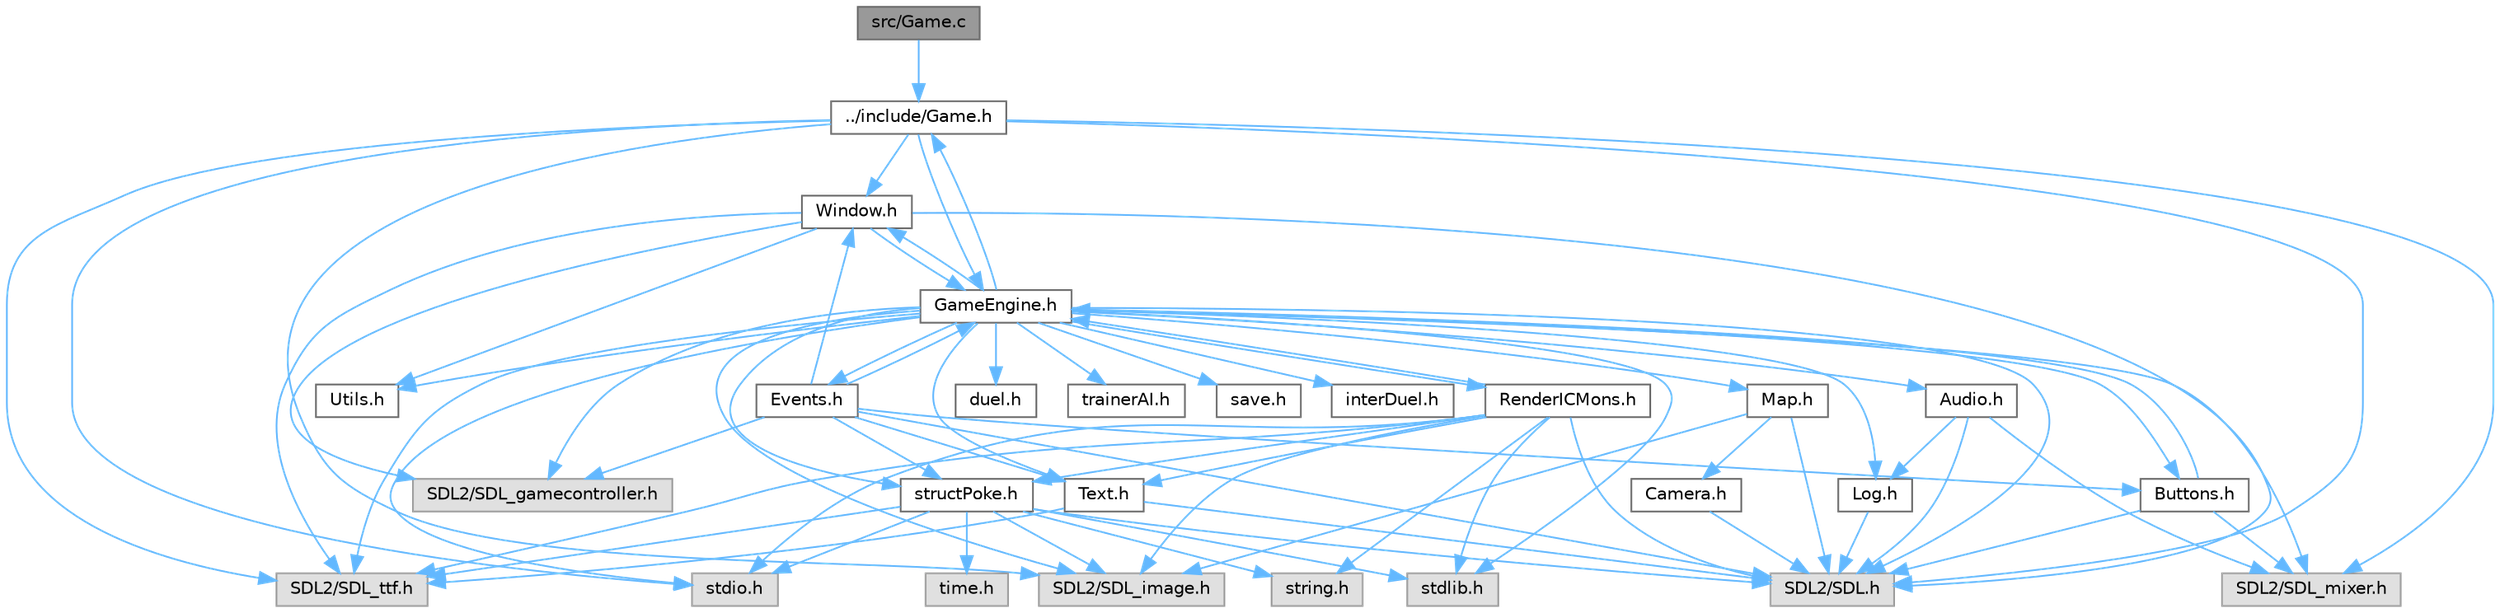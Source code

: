 digraph "src/Game.c"
{
 // LATEX_PDF_SIZE
  bgcolor="transparent";
  edge [fontname=Helvetica,fontsize=10,labelfontname=Helvetica,labelfontsize=10];
  node [fontname=Helvetica,fontsize=10,shape=box,height=0.2,width=0.4];
  Node1 [id="Node000001",label="src/Game.c",height=0.2,width=0.4,color="gray40", fillcolor="grey60", style="filled", fontcolor="black",tooltip=" "];
  Node1 -> Node2 [id="edge72_Node000001_Node000002",color="steelblue1",style="solid",tooltip=" "];
  Node2 [id="Node000002",label="../include/Game.h",height=0.2,width=0.4,color="grey40", fillcolor="white", style="filled",URL="$d3/d5f/Game_8h.html",tooltip=" "];
  Node2 -> Node3 [id="edge73_Node000002_Node000003",color="steelblue1",style="solid",tooltip=" "];
  Node3 [id="Node000003",label="SDL2/SDL.h",height=0.2,width=0.4,color="grey60", fillcolor="#E0E0E0", style="filled",tooltip=" "];
  Node2 -> Node4 [id="edge74_Node000002_Node000004",color="steelblue1",style="solid",tooltip=" "];
  Node4 [id="Node000004",label="SDL2/SDL_mixer.h",height=0.2,width=0.4,color="grey60", fillcolor="#E0E0E0", style="filled",tooltip=" "];
  Node2 -> Node5 [id="edge75_Node000002_Node000005",color="steelblue1",style="solid",tooltip=" "];
  Node5 [id="Node000005",label="SDL2/SDL_image.h",height=0.2,width=0.4,color="grey60", fillcolor="#E0E0E0", style="filled",tooltip=" "];
  Node2 -> Node6 [id="edge76_Node000002_Node000006",color="steelblue1",style="solid",tooltip=" "];
  Node6 [id="Node000006",label="SDL2/SDL_ttf.h",height=0.2,width=0.4,color="grey60", fillcolor="#E0E0E0", style="filled",tooltip=" "];
  Node2 -> Node7 [id="edge77_Node000002_Node000007",color="steelblue1",style="solid",tooltip=" "];
  Node7 [id="Node000007",label="stdio.h",height=0.2,width=0.4,color="grey60", fillcolor="#E0E0E0", style="filled",tooltip=" "];
  Node2 -> Node8 [id="edge78_Node000002_Node000008",color="steelblue1",style="solid",tooltip=" "];
  Node8 [id="Node000008",label="Window.h",height=0.2,width=0.4,color="grey40", fillcolor="white", style="filled",URL="$d3/ded/Window_8h.html",tooltip=" "];
  Node8 -> Node3 [id="edge79_Node000008_Node000003",color="steelblue1",style="solid",tooltip=" "];
  Node8 -> Node6 [id="edge80_Node000008_Node000006",color="steelblue1",style="solid",tooltip=" "];
  Node8 -> Node9 [id="edge81_Node000008_Node000009",color="steelblue1",style="solid",tooltip=" "];
  Node9 [id="Node000009",label="SDL2/SDL_gamecontroller.h",height=0.2,width=0.4,color="grey60", fillcolor="#E0E0E0", style="filled",tooltip=" "];
  Node8 -> Node10 [id="edge82_Node000008_Node000010",color="steelblue1",style="solid",tooltip=" "];
  Node10 [id="Node000010",label="GameEngine.h",height=0.2,width=0.4,color="grey40", fillcolor="white", style="filled",URL="$d7/d1f/GameEngine_8h.html",tooltip=" "];
  Node10 -> Node3 [id="edge83_Node000010_Node000003",color="steelblue1",style="solid",tooltip=" "];
  Node10 -> Node4 [id="edge84_Node000010_Node000004",color="steelblue1",style="solid",tooltip=" "];
  Node10 -> Node5 [id="edge85_Node000010_Node000005",color="steelblue1",style="solid",tooltip=" "];
  Node10 -> Node6 [id="edge86_Node000010_Node000006",color="steelblue1",style="solid",tooltip=" "];
  Node10 -> Node9 [id="edge87_Node000010_Node000009",color="steelblue1",style="solid",tooltip=" "];
  Node10 -> Node7 [id="edge88_Node000010_Node000007",color="steelblue1",style="solid",tooltip=" "];
  Node10 -> Node11 [id="edge89_Node000010_Node000011",color="steelblue1",style="solid",tooltip=" "];
  Node11 [id="Node000011",label="stdlib.h",height=0.2,width=0.4,color="grey60", fillcolor="#E0E0E0", style="filled",tooltip=" "];
  Node10 -> Node12 [id="edge90_Node000010_Node000012",color="steelblue1",style="solid",tooltip=" "];
  Node12 [id="Node000012",label="Log.h",height=0.2,width=0.4,color="grey40", fillcolor="white", style="filled",URL="$d1/d45/Log_8h.html",tooltip=" "];
  Node12 -> Node3 [id="edge91_Node000012_Node000003",color="steelblue1",style="solid",tooltip=" "];
  Node10 -> Node13 [id="edge92_Node000010_Node000013",color="steelblue1",style="solid",tooltip=" "];
  Node13 [id="Node000013",label="Audio.h",height=0.2,width=0.4,color="grey40", fillcolor="white", style="filled",URL="$d8/daa/Audio_8h.html",tooltip=" "];
  Node13 -> Node12 [id="edge93_Node000013_Node000012",color="steelblue1",style="solid",tooltip=" "];
  Node13 -> Node4 [id="edge94_Node000013_Node000004",color="steelblue1",style="solid",tooltip=" "];
  Node13 -> Node3 [id="edge95_Node000013_Node000003",color="steelblue1",style="solid",tooltip=" "];
  Node10 -> Node14 [id="edge96_Node000010_Node000014",color="steelblue1",style="solid",tooltip=" "];
  Node14 [id="Node000014",label="Buttons.h",height=0.2,width=0.4,color="grey40", fillcolor="white", style="filled",URL="$d3/d70/Buttons_8h.html",tooltip=" "];
  Node14 -> Node3 [id="edge97_Node000014_Node000003",color="steelblue1",style="solid",tooltip=" "];
  Node14 -> Node4 [id="edge98_Node000014_Node000004",color="steelblue1",style="solid",tooltip=" "];
  Node14 -> Node10 [id="edge99_Node000014_Node000010",color="steelblue1",style="solid",tooltip=" "];
  Node10 -> Node15 [id="edge100_Node000010_Node000015",color="steelblue1",style="solid",tooltip=" "];
  Node15 [id="Node000015",label="structPoke.h",height=0.2,width=0.4,color="grey40", fillcolor="white", style="filled",URL="$da/d71/structPoke_8h.html",tooltip=" "];
  Node15 -> Node7 [id="edge101_Node000015_Node000007",color="steelblue1",style="solid",tooltip=" "];
  Node15 -> Node11 [id="edge102_Node000015_Node000011",color="steelblue1",style="solid",tooltip=" "];
  Node15 -> Node16 [id="edge103_Node000015_Node000016",color="steelblue1",style="solid",tooltip=" "];
  Node16 [id="Node000016",label="time.h",height=0.2,width=0.4,color="grey60", fillcolor="#E0E0E0", style="filled",tooltip=" "];
  Node15 -> Node17 [id="edge104_Node000015_Node000017",color="steelblue1",style="solid",tooltip=" "];
  Node17 [id="Node000017",label="string.h",height=0.2,width=0.4,color="grey60", fillcolor="#E0E0E0", style="filled",tooltip=" "];
  Node15 -> Node3 [id="edge105_Node000015_Node000003",color="steelblue1",style="solid",tooltip=" "];
  Node15 -> Node5 [id="edge106_Node000015_Node000005",color="steelblue1",style="solid",tooltip=" "];
  Node15 -> Node6 [id="edge107_Node000015_Node000006",color="steelblue1",style="solid",tooltip=" "];
  Node10 -> Node18 [id="edge108_Node000010_Node000018",color="steelblue1",style="solid",tooltip=" "];
  Node18 [id="Node000018",label="duel.h",height=0.2,width=0.4,color="grey40", fillcolor="white", style="filled",URL="$d6/d8e/duel_8h.html",tooltip=" "];
  Node10 -> Node19 [id="edge109_Node000010_Node000019",color="steelblue1",style="solid",tooltip=" "];
  Node19 [id="Node000019",label="trainerAI.h",height=0.2,width=0.4,color="grey40", fillcolor="white", style="filled",URL="$df/d27/trainerAI_8h.html",tooltip=" "];
  Node10 -> Node20 [id="edge110_Node000010_Node000020",color="steelblue1",style="solid",tooltip=" "];
  Node20 [id="Node000020",label="save.h",height=0.2,width=0.4,color="grey40", fillcolor="white", style="filled",URL="$d5/d5e/save_8h.html",tooltip=" "];
  Node10 -> Node21 [id="edge111_Node000010_Node000021",color="steelblue1",style="solid",tooltip=" "];
  Node21 [id="Node000021",label="interDuel.h",height=0.2,width=0.4,color="grey40", fillcolor="white", style="filled",URL="$da/d1d/interDuel_8h.html",tooltip=" "];
  Node10 -> Node22 [id="edge112_Node000010_Node000022",color="steelblue1",style="solid",tooltip=" "];
  Node22 [id="Node000022",label="Utils.h",height=0.2,width=0.4,color="grey40", fillcolor="white", style="filled",URL="$d9/ded/Utils_8h.html",tooltip=" "];
  Node10 -> Node23 [id="edge113_Node000010_Node000023",color="steelblue1",style="solid",tooltip=" "];
  Node23 [id="Node000023",label="Text.h",height=0.2,width=0.4,color="grey40", fillcolor="white", style="filled",URL="$d6/d35/Text_8h.html",tooltip=" "];
  Node23 -> Node3 [id="edge114_Node000023_Node000003",color="steelblue1",style="solid",tooltip=" "];
  Node23 -> Node6 [id="edge115_Node000023_Node000006",color="steelblue1",style="solid",tooltip=" "];
  Node10 -> Node8 [id="edge116_Node000010_Node000008",color="steelblue1",style="solid",tooltip=" "];
  Node10 -> Node24 [id="edge117_Node000010_Node000024",color="steelblue1",style="solid",tooltip=" "];
  Node24 [id="Node000024",label="Map.h",height=0.2,width=0.4,color="grey40", fillcolor="white", style="filled",URL="$df/d79/Map_8h.html",tooltip=" "];
  Node24 -> Node3 [id="edge118_Node000024_Node000003",color="steelblue1",style="solid",tooltip=" "];
  Node24 -> Node5 [id="edge119_Node000024_Node000005",color="steelblue1",style="solid",tooltip=" "];
  Node24 -> Node25 [id="edge120_Node000024_Node000025",color="steelblue1",style="solid",tooltip=" "];
  Node25 [id="Node000025",label="Camera.h",height=0.2,width=0.4,color="grey40", fillcolor="white", style="filled",URL="$dd/de4/Camera_8h.html",tooltip=" "];
  Node25 -> Node3 [id="edge121_Node000025_Node000003",color="steelblue1",style="solid",tooltip=" "];
  Node10 -> Node2 [id="edge122_Node000010_Node000002",color="steelblue1",style="solid",tooltip=" "];
  Node10 -> Node26 [id="edge123_Node000010_Node000026",color="steelblue1",style="solid",tooltip=" "];
  Node26 [id="Node000026",label="Events.h",height=0.2,width=0.4,color="grey40", fillcolor="white", style="filled",URL="$d0/dbb/Events_8h.html",tooltip=" "];
  Node26 -> Node10 [id="edge124_Node000026_Node000010",color="steelblue1",style="solid",tooltip=" "];
  Node26 -> Node8 [id="edge125_Node000026_Node000008",color="steelblue1",style="solid",tooltip=" "];
  Node26 -> Node14 [id="edge126_Node000026_Node000014",color="steelblue1",style="solid",tooltip=" "];
  Node26 -> Node23 [id="edge127_Node000026_Node000023",color="steelblue1",style="solid",tooltip=" "];
  Node26 -> Node15 [id="edge128_Node000026_Node000015",color="steelblue1",style="solid",tooltip=" "];
  Node26 -> Node3 [id="edge129_Node000026_Node000003",color="steelblue1",style="solid",tooltip=" "];
  Node26 -> Node9 [id="edge130_Node000026_Node000009",color="steelblue1",style="solid",tooltip=" "];
  Node10 -> Node27 [id="edge131_Node000010_Node000027",color="steelblue1",style="solid",tooltip=" "];
  Node27 [id="Node000027",label="RenderICMons.h",height=0.2,width=0.4,color="grey40", fillcolor="white", style="filled",URL="$d2/d98/RenderICMons_8h.html",tooltip=" "];
  Node27 -> Node3 [id="edge132_Node000027_Node000003",color="steelblue1",style="solid",tooltip=" "];
  Node27 -> Node5 [id="edge133_Node000027_Node000005",color="steelblue1",style="solid",tooltip=" "];
  Node27 -> Node6 [id="edge134_Node000027_Node000006",color="steelblue1",style="solid",tooltip=" "];
  Node27 -> Node7 [id="edge135_Node000027_Node000007",color="steelblue1",style="solid",tooltip=" "];
  Node27 -> Node11 [id="edge136_Node000027_Node000011",color="steelblue1",style="solid",tooltip=" "];
  Node27 -> Node17 [id="edge137_Node000027_Node000017",color="steelblue1",style="solid",tooltip=" "];
  Node27 -> Node10 [id="edge138_Node000027_Node000010",color="steelblue1",style="solid",tooltip=" "];
  Node27 -> Node23 [id="edge139_Node000027_Node000023",color="steelblue1",style="solid",tooltip=" "];
  Node27 -> Node15 [id="edge140_Node000027_Node000015",color="steelblue1",style="solid",tooltip=" "];
  Node8 -> Node22 [id="edge141_Node000008_Node000022",color="steelblue1",style="solid",tooltip=" "];
  Node2 -> Node10 [id="edge142_Node000002_Node000010",color="steelblue1",style="solid",tooltip=" "];
}
